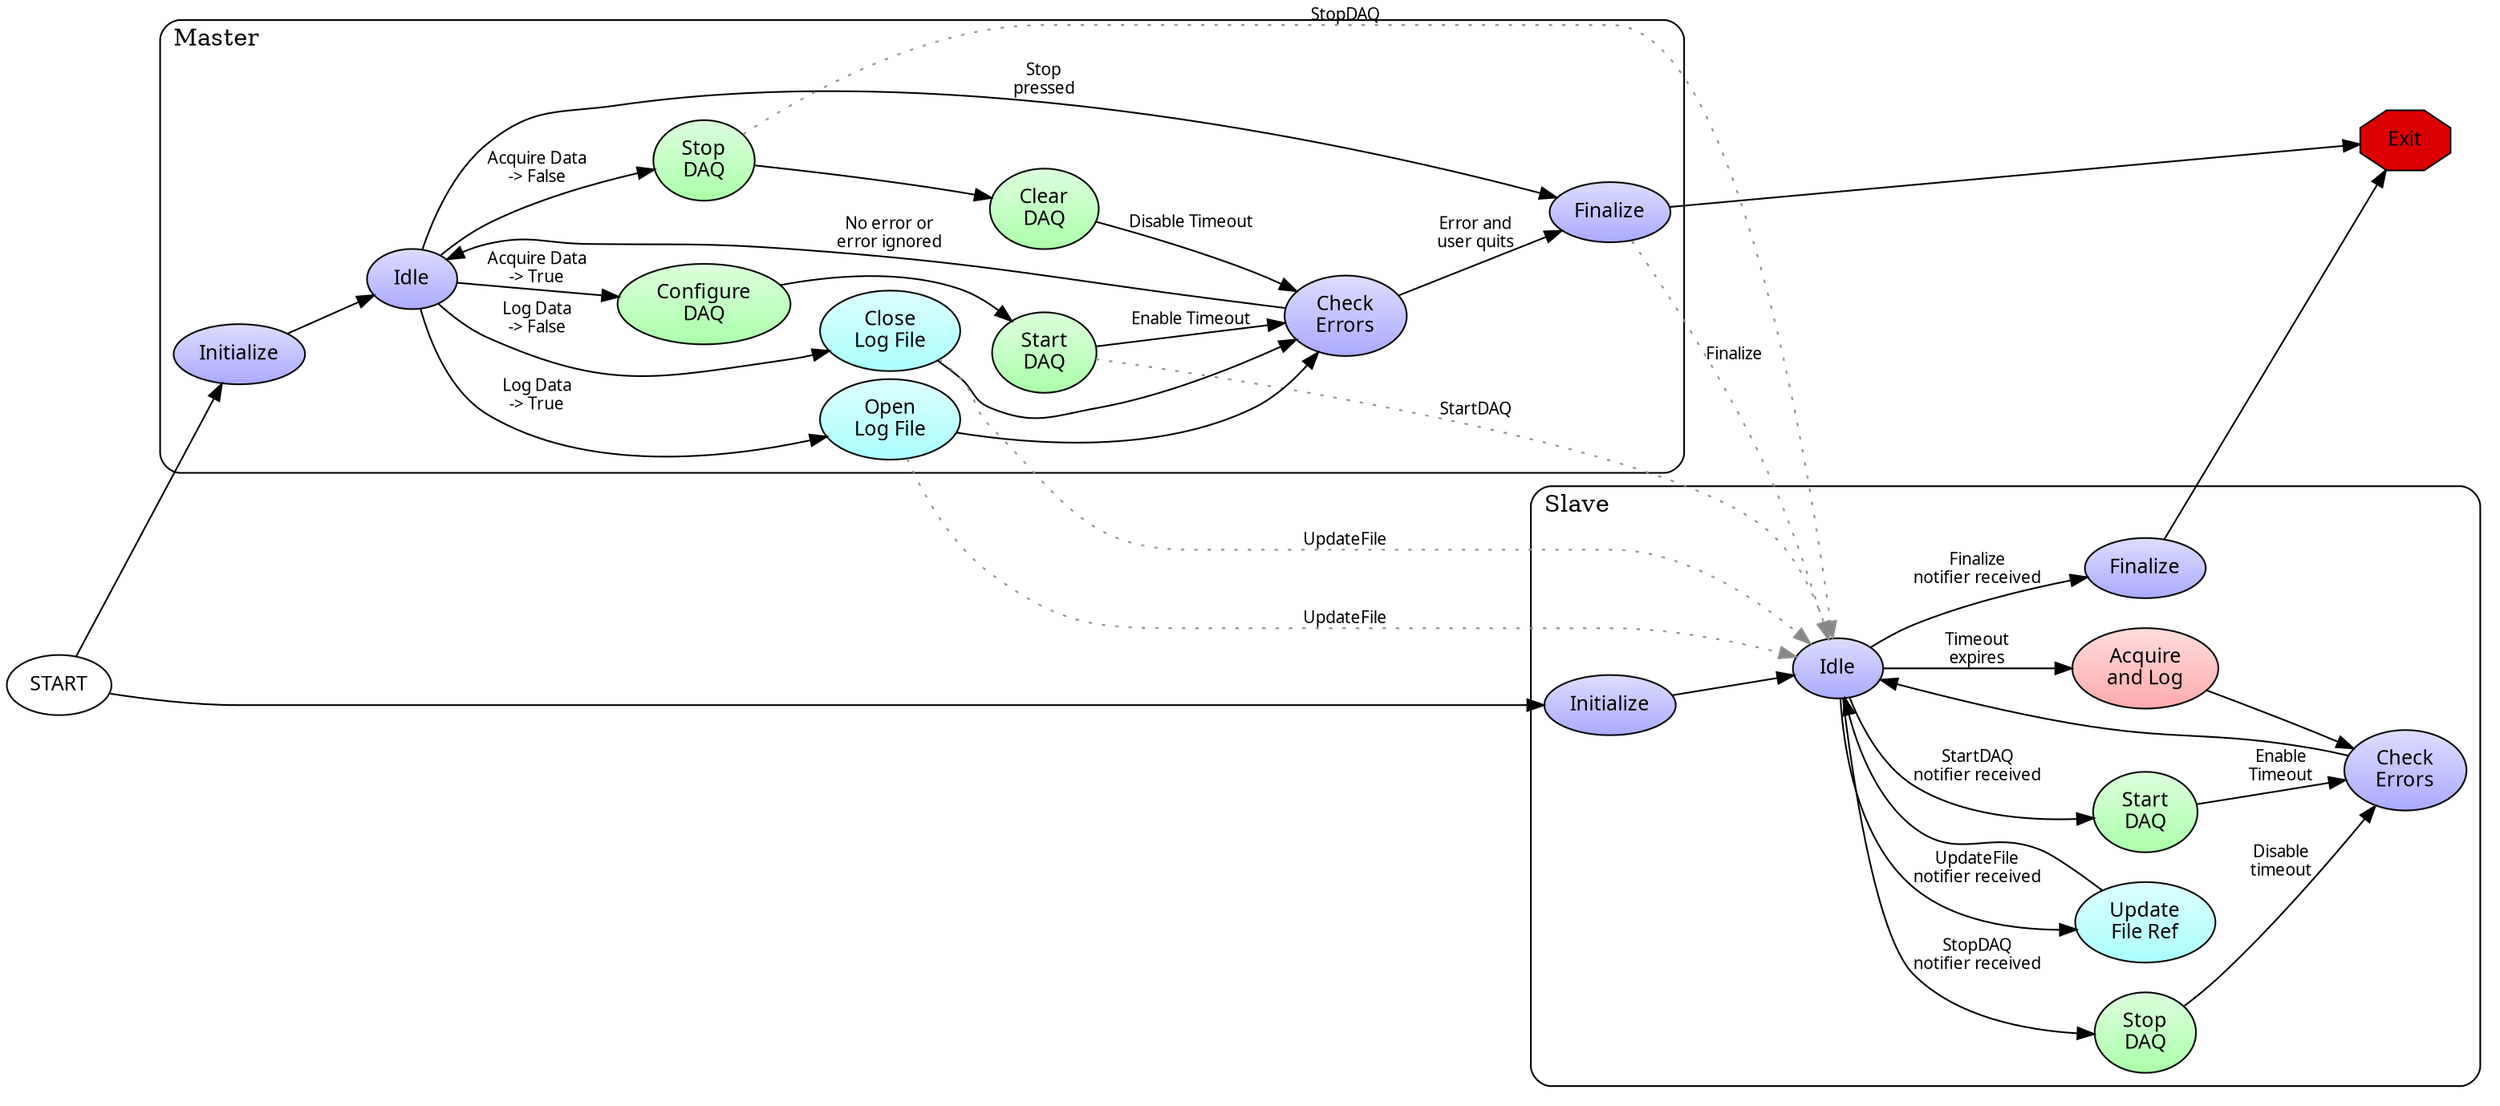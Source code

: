 digraph {

	graph [bgcolor=transparent, dpi=300];
	rankdir=LR;
    node [fontname="Sans", fontsize=12, fillcolor="#AAAAFF:#DDDDFF", gradientangle=90, style=filled];
	edge [fontname="Sans", fontsize=10];
	
	START [fillcolor="white"];
	exit [label="Exit", shape="octagon", fillcolor="#DD0000", style=filled];
	
	subgraph cluster_master {
		label="Master";
		labeljust = "l";
		style=rounded;
		
		init   [label="Initialize"];
		idle  [label="Idle"];
		error [label="Check\nErrors"];
		quit  [label="Finalize"];
		config [label="Configure\nDAQ", fillcolor="#AAFFAA:#DDFFDD"];
		start [label="Start\nDAQ", fillcolor="#AAFFAA:#DDFFDD"];
		stop  [label="Stop\nDAQ", fillcolor="#AAFFAA:#DDFFDD"];
		clear [label="Clear\nDAQ", fillcolor="#AAFFAA:#DDFFDD"];
		open  [label="Open\nLog File", fillcolor="#AAFFFF:#DDFFFF"];
		close [label="Close\nLog File", fillcolor="#AAFFFF:#DDFFFF"];
	 
		init -> idle;
		idle -> config [label="Acquire Data\n-> True"];
		config -> start;
		start -> error [label="Enable Timeout"];
		idle -> stop [label="Acquire Data\n-> False"];
		stop -> clear;
		clear -> error [label="Disable Timeout"];
		idle -> open [label="Log Data\n-> True"];
		open -> error;
		idle -> close [label="Log Data\n-> False"];
		close -> error;
		error -> idle [label="No error or\nerror ignored"];
		error -> quit [label="Error and\nuser quits"];
		idle -> quit [label="Stop\npressed"];
	}
	
	subgraph cluster_slave {
		label = "Slave";
		labeljust = "l";
		style = rounded;
		
		
		init2   [label="Initialize"];
		idle2  [label="Idle"];
		error2 [label="Check\nErrors"];
		quit2  [label="Finalize"];
		start2 [label="Start\nDAQ", fillcolor="#AAFFAA:#DDFFDD"];
		data2  [label="Acquire\nand Log", fillcolor="#FFAAAA:#FFDDDD"];
		stop2  [label="Stop\nDAQ", fillcolor="#AAFFAA:#DDFFDD"];
		file2 [label="Update\nFile Ref", fillcolor="#AAFFFF:#DDFFFF"];
	 
		init2 -> idle2;
		idle2 -> start2 [label="StartDAQ\nnotifier received"];
		start2 -> error2 [label="Enable\nTimeout"];
		idle2 -> stop2 [label="StopDAQ\nnotifier received"];
		stop2 -> error2 [label="Disable\ntimeout"];
		idle2 -> file2 [label="UpdateFile\nnotifier received"];
		file2 -> idle2;
		idle2 -> data2 [label="Timeout\nexpires"];
		data2 -> error2;
		error2 -> idle2;
		idle2 -> quit2 [label="Finalize\nnotifier received"];
	}
	
	START -> init;
	START -> init2;
	quit -> exit;
	quit2 -> exit;
	
	stop -> idle2 [style=dotted, color="#888888", label="StopDAQ"];
	start -> idle2 [style=dotted, color="#888888", label="StartDAQ"];
	open -> idle2 [style=dotted, color="#888888", label="UpdateFile"];
	close -> idle2 [style=dotted, color="#888888", label="UpdateFile"];
	quit -> idle2 [style=dotted, color="#888888", label="Finalize"];
	
//	{rank = same; idle; idle2;}
}
